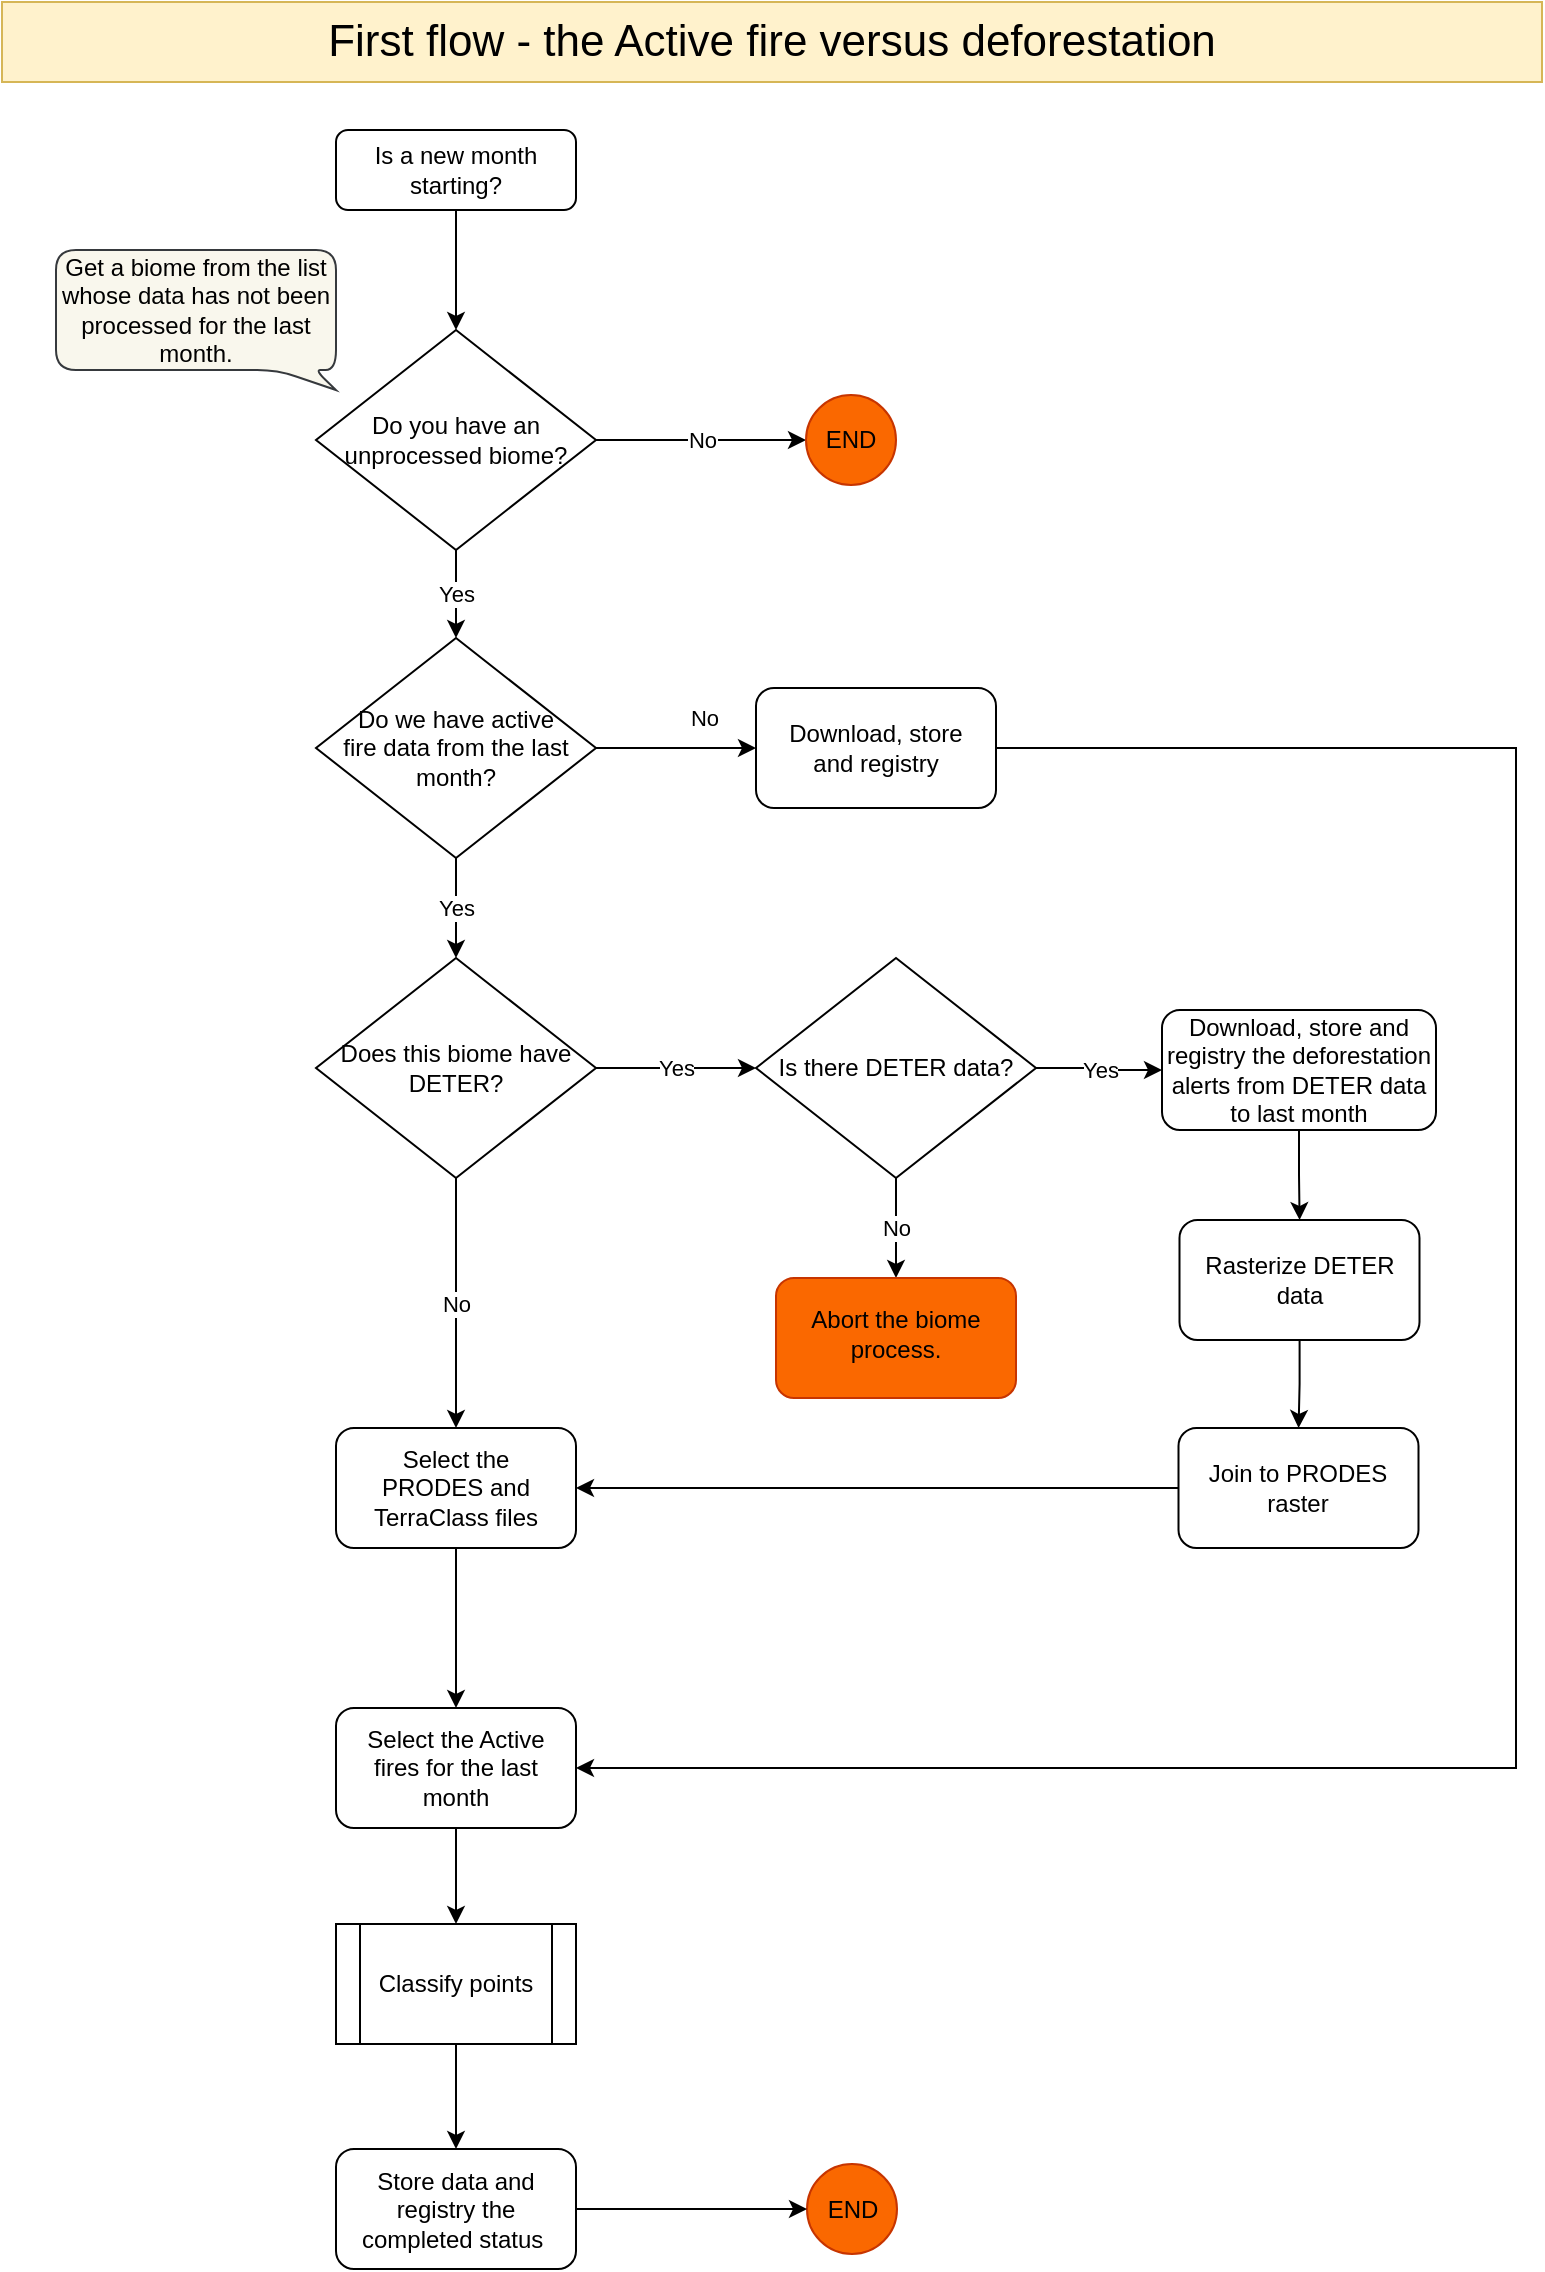<mxfile version="24.7.5" pages="2">
  <diagram id="C5RBs43oDa-KdzZeNtuy" name="first-flow">
    <mxGraphModel dx="880" dy="531" grid="1" gridSize="10" guides="1" tooltips="1" connect="1" arrows="1" fold="1" page="1" pageScale="1" pageWidth="827" pageHeight="1169" math="0" shadow="0">
      <root>
        <mxCell id="WIyWlLk6GJQsqaUBKTNV-0" />
        <mxCell id="WIyWlLk6GJQsqaUBKTNV-1" parent="WIyWlLk6GJQsqaUBKTNV-0" />
        <mxCell id="A0V8LY2M86FwZwJs9zLw-33" style="edgeStyle=orthogonalEdgeStyle;rounded=0;orthogonalLoop=1;jettySize=auto;html=1;entryX=0.5;entryY=0;entryDx=0;entryDy=0;" edge="1" parent="WIyWlLk6GJQsqaUBKTNV-1" source="WIyWlLk6GJQsqaUBKTNV-3" target="A0V8LY2M86FwZwJs9zLw-32">
          <mxGeometry relative="1" as="geometry" />
        </mxCell>
        <mxCell id="WIyWlLk6GJQsqaUBKTNV-3" value="Is a new month starting?" style="rounded=1;whiteSpace=wrap;html=1;fontSize=12;glass=0;strokeWidth=1;shadow=0;" parent="WIyWlLk6GJQsqaUBKTNV-1" vertex="1">
          <mxGeometry x="189" y="80" width="120" height="40" as="geometry" />
        </mxCell>
        <mxCell id="A0V8LY2M86FwZwJs9zLw-7" value="No" style="edgeStyle=orthogonalEdgeStyle;rounded=0;orthogonalLoop=1;jettySize=auto;html=1;" edge="1" parent="WIyWlLk6GJQsqaUBKTNV-1" source="WIyWlLk6GJQsqaUBKTNV-6" target="A0V8LY2M86FwZwJs9zLw-6">
          <mxGeometry relative="1" as="geometry" />
        </mxCell>
        <mxCell id="A0V8LY2M86FwZwJs9zLw-15" value="Yes" style="edgeStyle=orthogonalEdgeStyle;rounded=0;orthogonalLoop=1;jettySize=auto;html=1;entryX=0;entryY=0.5;entryDx=0;entryDy=0;" edge="1" parent="WIyWlLk6GJQsqaUBKTNV-1" source="WIyWlLk6GJQsqaUBKTNV-6" target="WIyWlLk6GJQsqaUBKTNV-7">
          <mxGeometry relative="1" as="geometry" />
        </mxCell>
        <mxCell id="WIyWlLk6GJQsqaUBKTNV-6" value="Is there DETER data?" style="rhombus;whiteSpace=wrap;html=1;shadow=0;fontFamily=Helvetica;fontSize=12;align=center;strokeWidth=1;spacing=12;spacingTop=0;verticalAlign=middle;" parent="WIyWlLk6GJQsqaUBKTNV-1" vertex="1">
          <mxGeometry x="399" y="494" width="140" height="110" as="geometry" />
        </mxCell>
        <mxCell id="A0V8LY2M86FwZwJs9zLw-2" value="" style="edgeStyle=orthogonalEdgeStyle;rounded=0;orthogonalLoop=1;jettySize=auto;html=1;" edge="1" parent="WIyWlLk6GJQsqaUBKTNV-1" source="WIyWlLk6GJQsqaUBKTNV-7" target="A0V8LY2M86FwZwJs9zLw-1">
          <mxGeometry relative="1" as="geometry" />
        </mxCell>
        <mxCell id="WIyWlLk6GJQsqaUBKTNV-7" value="Download, store and registry&amp;nbsp;the deforestation alerts from DETER data to last month" style="rounded=1;whiteSpace=wrap;html=1;fontSize=12;glass=0;strokeWidth=1;shadow=0;" parent="WIyWlLk6GJQsqaUBKTNV-1" vertex="1">
          <mxGeometry x="602" y="520" width="137" height="60" as="geometry" />
        </mxCell>
        <mxCell id="A0V8LY2M86FwZwJs9zLw-17" value="" style="edgeStyle=orthogonalEdgeStyle;rounded=0;orthogonalLoop=1;jettySize=auto;html=1;" edge="1" parent="WIyWlLk6GJQsqaUBKTNV-1" source="A0V8LY2M86FwZwJs9zLw-1" target="A0V8LY2M86FwZwJs9zLw-16">
          <mxGeometry relative="1" as="geometry" />
        </mxCell>
        <mxCell id="A0V8LY2M86FwZwJs9zLw-1" value="Rasterize DETER data" style="whiteSpace=wrap;html=1;rounded=1;glass=0;strokeWidth=1;shadow=0;" vertex="1" parent="WIyWlLk6GJQsqaUBKTNV-1">
          <mxGeometry x="610.75" y="625" width="120" height="60" as="geometry" />
        </mxCell>
        <mxCell id="A0V8LY2M86FwZwJs9zLw-6" value="Abort the biome process." style="rounded=1;whiteSpace=wrap;html=1;shadow=0;strokeWidth=1;spacing=6;spacingTop=-4;fillColor=#fa6800;strokeColor=#C73500;fontColor=#000000;" vertex="1" parent="WIyWlLk6GJQsqaUBKTNV-1">
          <mxGeometry x="409" y="654" width="120" height="60" as="geometry" />
        </mxCell>
        <mxCell id="A0V8LY2M86FwZwJs9zLw-13" value="No" style="edgeStyle=orthogonalEdgeStyle;rounded=0;orthogonalLoop=1;jettySize=auto;html=1;" edge="1" parent="WIyWlLk6GJQsqaUBKTNV-1" source="A0V8LY2M86FwZwJs9zLw-10" target="A0V8LY2M86FwZwJs9zLw-12">
          <mxGeometry x="0.333" y="15" relative="1" as="geometry">
            <mxPoint as="offset" />
          </mxGeometry>
        </mxCell>
        <mxCell id="A0V8LY2M86FwZwJs9zLw-20" value="Yes" style="edgeStyle=orthogonalEdgeStyle;rounded=0;orthogonalLoop=1;jettySize=auto;html=1;entryX=0.5;entryY=0;entryDx=0;entryDy=0;" edge="1" parent="WIyWlLk6GJQsqaUBKTNV-1" source="A0V8LY2M86FwZwJs9zLw-10" target="A0V8LY2M86FwZwJs9zLw-19">
          <mxGeometry relative="1" as="geometry" />
        </mxCell>
        <mxCell id="A0V8LY2M86FwZwJs9zLw-10" value="Do we have active fire data from the last month?" style="rhombus;perimeterSpacing=0;whiteSpace=wrap;html=1;spacingTop=0;spacing=12;" vertex="1" parent="WIyWlLk6GJQsqaUBKTNV-1">
          <mxGeometry x="179" y="334" width="140" height="110" as="geometry" />
        </mxCell>
        <mxCell id="A0V8LY2M86FwZwJs9zLw-30" style="edgeStyle=orthogonalEdgeStyle;rounded=0;orthogonalLoop=1;jettySize=auto;html=1;entryX=1;entryY=0.5;entryDx=0;entryDy=0;exitX=1;exitY=0.5;exitDx=0;exitDy=0;" edge="1" parent="WIyWlLk6GJQsqaUBKTNV-1" source="A0V8LY2M86FwZwJs9zLw-12" target="A0V8LY2M86FwZwJs9zLw-26">
          <mxGeometry relative="1" as="geometry">
            <Array as="points">
              <mxPoint x="779" y="389" />
              <mxPoint x="779" y="899" />
            </Array>
          </mxGeometry>
        </mxCell>
        <mxCell id="A0V8LY2M86FwZwJs9zLw-12" value="Download, store and registry" style="rounded=1;whiteSpace=wrap;html=1;spacingTop=0;spacing=12;" vertex="1" parent="WIyWlLk6GJQsqaUBKTNV-1">
          <mxGeometry x="399" y="359" width="120" height="60" as="geometry" />
        </mxCell>
        <mxCell id="A0V8LY2M86FwZwJs9zLw-24" style="edgeStyle=orthogonalEdgeStyle;rounded=0;orthogonalLoop=1;jettySize=auto;html=1;entryX=1;entryY=0.5;entryDx=0;entryDy=0;" edge="1" parent="WIyWlLk6GJQsqaUBKTNV-1" source="A0V8LY2M86FwZwJs9zLw-16" target="A0V8LY2M86FwZwJs9zLw-22">
          <mxGeometry relative="1" as="geometry" />
        </mxCell>
        <mxCell id="A0V8LY2M86FwZwJs9zLw-16" value="Join to PRODES raster" style="rounded=1;whiteSpace=wrap;html=1;glass=0;strokeWidth=1;shadow=0;" vertex="1" parent="WIyWlLk6GJQsqaUBKTNV-1">
          <mxGeometry x="610.25" y="729" width="120" height="60" as="geometry" />
        </mxCell>
        <mxCell id="A0V8LY2M86FwZwJs9zLw-21" value="Yes" style="edgeStyle=orthogonalEdgeStyle;rounded=0;orthogonalLoop=1;jettySize=auto;html=1;entryX=0;entryY=0.5;entryDx=0;entryDy=0;" edge="1" parent="WIyWlLk6GJQsqaUBKTNV-1" source="A0V8LY2M86FwZwJs9zLw-19" target="WIyWlLk6GJQsqaUBKTNV-6">
          <mxGeometry relative="1" as="geometry" />
        </mxCell>
        <mxCell id="A0V8LY2M86FwZwJs9zLw-23" value="No" style="edgeStyle=orthogonalEdgeStyle;rounded=0;orthogonalLoop=1;jettySize=auto;html=1;" edge="1" parent="WIyWlLk6GJQsqaUBKTNV-1" source="A0V8LY2M86FwZwJs9zLw-19" target="A0V8LY2M86FwZwJs9zLw-22">
          <mxGeometry relative="1" as="geometry" />
        </mxCell>
        <mxCell id="A0V8LY2M86FwZwJs9zLw-19" value="Does this biome have DETER?" style="rhombus;whiteSpace=wrap;html=1;shadow=0;fontFamily=Helvetica;fontSize=12;align=center;strokeWidth=1;spacing=12;spacingTop=0;verticalAlign=middle;" vertex="1" parent="WIyWlLk6GJQsqaUBKTNV-1">
          <mxGeometry x="179" y="494" width="140" height="110" as="geometry" />
        </mxCell>
        <mxCell id="A0V8LY2M86FwZwJs9zLw-27" value="" style="edgeStyle=orthogonalEdgeStyle;rounded=0;orthogonalLoop=1;jettySize=auto;html=1;" edge="1" parent="WIyWlLk6GJQsqaUBKTNV-1" source="A0V8LY2M86FwZwJs9zLw-22" target="A0V8LY2M86FwZwJs9zLw-26">
          <mxGeometry relative="1" as="geometry" />
        </mxCell>
        <mxCell id="A0V8LY2M86FwZwJs9zLw-22" value="Select the PRODES and TerraClass files" style="rounded=1;whiteSpace=wrap;html=1;shadow=0;strokeWidth=1;spacing=12;spacingTop=0;" vertex="1" parent="WIyWlLk6GJQsqaUBKTNV-1">
          <mxGeometry x="189" y="729" width="120" height="60" as="geometry" />
        </mxCell>
        <mxCell id="A0V8LY2M86FwZwJs9zLw-29" style="edgeStyle=orthogonalEdgeStyle;rounded=0;orthogonalLoop=1;jettySize=auto;html=1;entryX=0.5;entryY=0;entryDx=0;entryDy=0;" edge="1" parent="WIyWlLk6GJQsqaUBKTNV-1" source="A0V8LY2M86FwZwJs9zLw-26" target="A0V8LY2M86FwZwJs9zLw-28">
          <mxGeometry relative="1" as="geometry" />
        </mxCell>
        <mxCell id="A0V8LY2M86FwZwJs9zLw-26" value="Select the Active fires for the last month" style="rounded=1;whiteSpace=wrap;html=1;shadow=0;strokeWidth=1;spacing=12;spacingTop=0;" vertex="1" parent="WIyWlLk6GJQsqaUBKTNV-1">
          <mxGeometry x="189" y="869" width="120" height="60" as="geometry" />
        </mxCell>
        <mxCell id="A0V8LY2M86FwZwJs9zLw-40" value="" style="edgeStyle=orthogonalEdgeStyle;rounded=0;orthogonalLoop=1;jettySize=auto;html=1;" edge="1" parent="WIyWlLk6GJQsqaUBKTNV-1" source="A0V8LY2M86FwZwJs9zLw-28" target="A0V8LY2M86FwZwJs9zLw-39">
          <mxGeometry relative="1" as="geometry" />
        </mxCell>
        <mxCell id="A0V8LY2M86FwZwJs9zLw-28" value="Classify points" style="shape=process;whiteSpace=wrap;html=1;backgroundOutline=1;" vertex="1" parent="WIyWlLk6GJQsqaUBKTNV-1">
          <mxGeometry x="189" y="977" width="120" height="60" as="geometry" />
        </mxCell>
        <mxCell id="A0V8LY2M86FwZwJs9zLw-31" value="Get a biome from the list whose data has not been processed for the last month." style="shape=callout;whiteSpace=wrap;html=1;perimeter=calloutPerimeter;size=10;position=0.79;position2=1;base=19;fillColor=#f9f7ed;strokeColor=#36393d;rounded=1;" vertex="1" parent="WIyWlLk6GJQsqaUBKTNV-1">
          <mxGeometry x="49" y="140" width="140" height="70" as="geometry" />
        </mxCell>
        <mxCell id="A0V8LY2M86FwZwJs9zLw-35" value="No" style="edgeStyle=orthogonalEdgeStyle;rounded=0;orthogonalLoop=1;jettySize=auto;html=1;" edge="1" parent="WIyWlLk6GJQsqaUBKTNV-1" source="A0V8LY2M86FwZwJs9zLw-32" target="A0V8LY2M86FwZwJs9zLw-34">
          <mxGeometry relative="1" as="geometry" />
        </mxCell>
        <mxCell id="A0V8LY2M86FwZwJs9zLw-36" value="Yes" style="edgeStyle=orthogonalEdgeStyle;rounded=0;orthogonalLoop=1;jettySize=auto;html=1;entryX=0.5;entryY=0;entryDx=0;entryDy=0;" edge="1" parent="WIyWlLk6GJQsqaUBKTNV-1" source="A0V8LY2M86FwZwJs9zLw-32" target="A0V8LY2M86FwZwJs9zLw-10">
          <mxGeometry relative="1" as="geometry" />
        </mxCell>
        <mxCell id="A0V8LY2M86FwZwJs9zLw-32" value="Do you have an unprocessed biome?" style="rhombus;whiteSpace=wrap;html=1;shadow=0;fontFamily=Helvetica;fontSize=12;align=center;strokeWidth=1;spacing=12;spacingTop=0;verticalAlign=middle;" vertex="1" parent="WIyWlLk6GJQsqaUBKTNV-1">
          <mxGeometry x="179" y="180" width="140" height="110" as="geometry" />
        </mxCell>
        <mxCell id="A0V8LY2M86FwZwJs9zLw-34" value="END" style="ellipse;whiteSpace=wrap;html=1;shadow=0;strokeWidth=1;spacing=12;spacingTop=0;fillColor=#fa6800;strokeColor=#C73500;fontColor=#000000;" vertex="1" parent="WIyWlLk6GJQsqaUBKTNV-1">
          <mxGeometry x="424" y="212.5" width="45" height="45" as="geometry" />
        </mxCell>
        <mxCell id="A0V8LY2M86FwZwJs9zLw-37" value="END" style="ellipse;whiteSpace=wrap;html=1;shadow=0;strokeWidth=1;spacing=12;spacingTop=0;fillColor=#fa6800;strokeColor=#C73500;fontColor=#000000;" vertex="1" parent="WIyWlLk6GJQsqaUBKTNV-1">
          <mxGeometry x="424.5" y="1097" width="45" height="45" as="geometry" />
        </mxCell>
        <mxCell id="A0V8LY2M86FwZwJs9zLw-41" style="edgeStyle=orthogonalEdgeStyle;rounded=0;orthogonalLoop=1;jettySize=auto;html=1;entryX=0;entryY=0.5;entryDx=0;entryDy=0;" edge="1" parent="WIyWlLk6GJQsqaUBKTNV-1" source="A0V8LY2M86FwZwJs9zLw-39" target="A0V8LY2M86FwZwJs9zLw-37">
          <mxGeometry relative="1" as="geometry" />
        </mxCell>
        <mxCell id="A0V8LY2M86FwZwJs9zLw-39" value="Store data and registry the completed status&amp;nbsp;" style="rounded=1;whiteSpace=wrap;html=1;" vertex="1" parent="WIyWlLk6GJQsqaUBKTNV-1">
          <mxGeometry x="189" y="1089.5" width="120" height="60" as="geometry" />
        </mxCell>
        <mxCell id="A0V8LY2M86FwZwJs9zLw-42" value="First flow - the Active fire versus deforestation" style="text;html=1;align=center;verticalAlign=middle;whiteSpace=wrap;rounded=0;fontSize=22;fillColor=#fff2cc;strokeColor=#d6b656;" vertex="1" parent="WIyWlLk6GJQsqaUBKTNV-1">
          <mxGeometry x="22" y="16" width="770" height="40" as="geometry" />
        </mxCell>
      </root>
    </mxGraphModel>
  </diagram>
  <diagram id="0_DcA4nGzAn7u8D4sxuS" name="second-flow">
    <mxGraphModel dx="1760" dy="1062" grid="1" gridSize="10" guides="1" tooltips="1" connect="1" arrows="1" fold="1" page="1" pageScale="1" pageWidth="827" pageHeight="1169" math="0" shadow="0">
      <root>
        <mxCell id="0" />
        <mxCell id="1" parent="0" />
        <mxCell id="QIx1SRBoLS7TyH2JnPLB-1" style="edgeStyle=orthogonalEdgeStyle;rounded=0;orthogonalLoop=1;jettySize=auto;html=1;entryX=0.5;entryY=0;entryDx=0;entryDy=0;" edge="1" parent="1" source="QIx1SRBoLS7TyH2JnPLB-2" target="QIx1SRBoLS7TyH2JnPLB-30">
          <mxGeometry relative="1" as="geometry" />
        </mxCell>
        <mxCell id="QIx1SRBoLS7TyH2JnPLB-2" value="Is a new month starting?" style="rounded=1;whiteSpace=wrap;html=1;fontSize=12;glass=0;strokeWidth=1;shadow=0;" vertex="1" parent="1">
          <mxGeometry x="320" y="167" width="120" height="40" as="geometry" />
        </mxCell>
        <mxCell id="QIx1SRBoLS7TyH2JnPLB-11" value="No" style="edgeStyle=orthogonalEdgeStyle;rounded=0;orthogonalLoop=1;jettySize=auto;html=1;" edge="1" parent="1" source="QIx1SRBoLS7TyH2JnPLB-13" target="QIx1SRBoLS7TyH2JnPLB-15">
          <mxGeometry x="0.333" y="15" relative="1" as="geometry">
            <mxPoint as="offset" />
          </mxGeometry>
        </mxCell>
        <mxCell id="QIx1SRBoLS7TyH2JnPLB-12" value="Yes" style="edgeStyle=orthogonalEdgeStyle;rounded=0;orthogonalLoop=1;jettySize=auto;html=1;entryX=0.5;entryY=0;entryDx=0;entryDy=0;" edge="1" parent="1" source="QIx1SRBoLS7TyH2JnPLB-13" target="QIx1SRBoLS7TyH2JnPLB-24">
          <mxGeometry relative="1" as="geometry">
            <mxPoint x="381" y="607" as="targetPoint" />
          </mxGeometry>
        </mxCell>
        <mxCell id="QIx1SRBoLS7TyH2JnPLB-13" value="Do we have active fire data from the last month?" style="rhombus;perimeterSpacing=0;whiteSpace=wrap;html=1;spacingTop=0;spacing=12;" vertex="1" parent="1">
          <mxGeometry x="310" y="421" width="140" height="110" as="geometry" />
        </mxCell>
        <mxCell id="QIx1SRBoLS7TyH2JnPLB-14" style="rounded=0;orthogonalLoop=1;jettySize=auto;html=1;exitX=1;exitY=0.5;exitDx=0;exitDy=0;edgeStyle=orthogonalEdgeStyle;entryX=1;entryY=0.5;entryDx=0;entryDy=0;" edge="1" parent="1" source="QIx1SRBoLS7TyH2JnPLB-15" target="QIx1SRBoLS7TyH2JnPLB-24">
          <mxGeometry relative="1" as="geometry">
            <mxPoint x="771" y="476" as="targetPoint" />
          </mxGeometry>
        </mxCell>
        <mxCell id="QIx1SRBoLS7TyH2JnPLB-15" value="Download, store and registry" style="rounded=1;whiteSpace=wrap;html=1;spacingTop=0;spacing=12;" vertex="1" parent="1">
          <mxGeometry x="530" y="446" width="120" height="60" as="geometry" />
        </mxCell>
        <mxCell id="DBsAN7JqZ03TEM3neoch-6" style="edgeStyle=orthogonalEdgeStyle;rounded=0;orthogonalLoop=1;jettySize=auto;html=1;entryX=0.5;entryY=0;entryDx=0;entryDy=0;" edge="1" parent="1" source="QIx1SRBoLS7TyH2JnPLB-24" target="DBsAN7JqZ03TEM3neoch-5">
          <mxGeometry relative="1" as="geometry" />
        </mxCell>
        <mxCell id="QIx1SRBoLS7TyH2JnPLB-24" value="Select the Active fires for the last month" style="rounded=1;whiteSpace=wrap;html=1;shadow=0;strokeWidth=1;spacing=12;spacingTop=0;" vertex="1" parent="1">
          <mxGeometry x="320" y="602" width="120" height="60" as="geometry" />
        </mxCell>
        <mxCell id="QIx1SRBoLS7TyH2JnPLB-25" value="" style="edgeStyle=orthogonalEdgeStyle;rounded=0;orthogonalLoop=1;jettySize=auto;html=1;" edge="1" parent="1" source="QIx1SRBoLS7TyH2JnPLB-26" target="QIx1SRBoLS7TyH2JnPLB-34">
          <mxGeometry relative="1" as="geometry" />
        </mxCell>
        <mxCell id="QIx1SRBoLS7TyH2JnPLB-26" value="Classify points" style="shape=process;whiteSpace=wrap;html=1;backgroundOutline=1;" vertex="1" parent="1">
          <mxGeometry x="320" y="831" width="120" height="60" as="geometry" />
        </mxCell>
        <mxCell id="QIx1SRBoLS7TyH2JnPLB-27" value="Get a biome from the list whose data has not been processed for the last month." style="shape=callout;whiteSpace=wrap;html=1;perimeter=calloutPerimeter;size=10;position=0.79;position2=1;base=19;fillColor=#f9f7ed;strokeColor=#36393d;rounded=1;" vertex="1" parent="1">
          <mxGeometry x="180" y="227" width="140" height="70" as="geometry" />
        </mxCell>
        <mxCell id="QIx1SRBoLS7TyH2JnPLB-28" value="No" style="edgeStyle=orthogonalEdgeStyle;rounded=0;orthogonalLoop=1;jettySize=auto;html=1;" edge="1" parent="1" source="QIx1SRBoLS7TyH2JnPLB-30" target="QIx1SRBoLS7TyH2JnPLB-31">
          <mxGeometry relative="1" as="geometry" />
        </mxCell>
        <mxCell id="QIx1SRBoLS7TyH2JnPLB-29" value="Yes" style="edgeStyle=orthogonalEdgeStyle;rounded=0;orthogonalLoop=1;jettySize=auto;html=1;entryX=0.5;entryY=0;entryDx=0;entryDy=0;" edge="1" parent="1" source="QIx1SRBoLS7TyH2JnPLB-30" target="QIx1SRBoLS7TyH2JnPLB-13">
          <mxGeometry relative="1" as="geometry" />
        </mxCell>
        <mxCell id="QIx1SRBoLS7TyH2JnPLB-30" value="Do you have an unprocessed biome?" style="rhombus;whiteSpace=wrap;html=1;shadow=0;fontFamily=Helvetica;fontSize=12;align=center;strokeWidth=1;spacing=12;spacingTop=0;verticalAlign=middle;" vertex="1" parent="1">
          <mxGeometry x="310" y="267" width="140" height="110" as="geometry" />
        </mxCell>
        <mxCell id="QIx1SRBoLS7TyH2JnPLB-31" value="END" style="ellipse;whiteSpace=wrap;html=1;shadow=0;strokeWidth=1;spacing=12;spacingTop=0;fillColor=#fa6800;strokeColor=#C73500;fontColor=#000000;" vertex="1" parent="1">
          <mxGeometry x="555" y="299.5" width="45" height="45" as="geometry" />
        </mxCell>
        <mxCell id="QIx1SRBoLS7TyH2JnPLB-32" value="END" style="ellipse;whiteSpace=wrap;html=1;shadow=0;strokeWidth=1;spacing=12;spacingTop=0;fillColor=#fa6800;strokeColor=#C73500;fontColor=#000000;" vertex="1" parent="1">
          <mxGeometry x="555.5" y="949" width="45" height="45" as="geometry" />
        </mxCell>
        <mxCell id="QIx1SRBoLS7TyH2JnPLB-33" style="edgeStyle=orthogonalEdgeStyle;rounded=0;orthogonalLoop=1;jettySize=auto;html=1;entryX=0;entryY=0.5;entryDx=0;entryDy=0;" edge="1" parent="1" source="QIx1SRBoLS7TyH2JnPLB-34" target="QIx1SRBoLS7TyH2JnPLB-32">
          <mxGeometry relative="1" as="geometry" />
        </mxCell>
        <mxCell id="QIx1SRBoLS7TyH2JnPLB-34" value="Store data and registry the completed status&amp;nbsp;" style="rounded=1;whiteSpace=wrap;html=1;" vertex="1" parent="1">
          <mxGeometry x="320" y="941.5" width="120" height="60" as="geometry" />
        </mxCell>
        <mxCell id="QIx1SRBoLS7TyH2JnPLB-35" value="Second flow - the Active fire versus CAR" style="text;html=1;align=center;verticalAlign=middle;whiteSpace=wrap;rounded=0;fontSize=22;fillColor=#fff2cc;strokeColor=#d6b656;" vertex="1" parent="1">
          <mxGeometry x="22" y="16" width="770" height="40" as="geometry" />
        </mxCell>
        <mxCell id="DBsAN7JqZ03TEM3neoch-4" style="edgeStyle=orthogonalEdgeStyle;rounded=0;orthogonalLoop=1;jettySize=auto;html=1;entryX=0.5;entryY=0;entryDx=0;entryDy=0;" edge="1" parent="1" source="DBsAN7JqZ03TEM3neoch-5" target="QIx1SRBoLS7TyH2JnPLB-26">
          <mxGeometry relative="1" as="geometry">
            <mxPoint x="380" y="821" as="targetPoint" />
          </mxGeometry>
        </mxCell>
        <mxCell id="DBsAN7JqZ03TEM3neoch-5" value="Select the CAR raster file" style="rounded=1;whiteSpace=wrap;html=1;shadow=0;strokeWidth=1;spacing=12;spacingTop=0;" vertex="1" parent="1">
          <mxGeometry x="320" y="717" width="120" height="60" as="geometry" />
        </mxCell>
      </root>
    </mxGraphModel>
  </diagram>
</mxfile>
